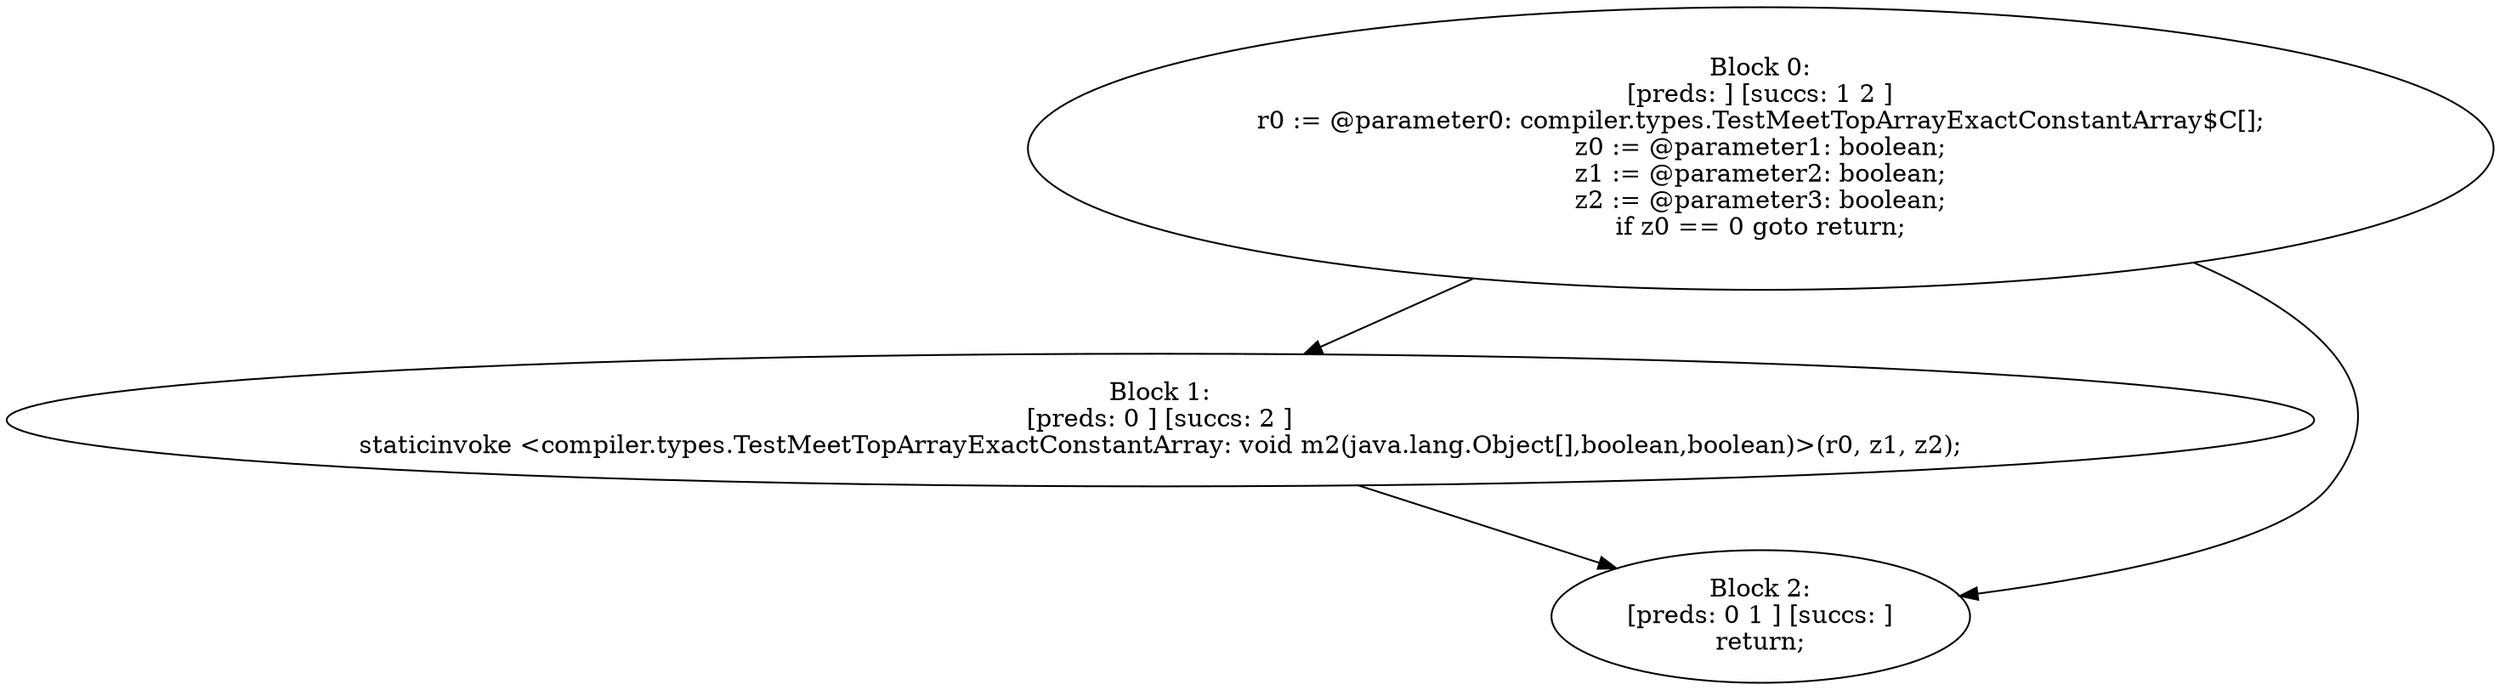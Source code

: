 digraph "unitGraph" {
    "Block 0:
[preds: ] [succs: 1 2 ]
r0 := @parameter0: compiler.types.TestMeetTopArrayExactConstantArray$C[];
z0 := @parameter1: boolean;
z1 := @parameter2: boolean;
z2 := @parameter3: boolean;
if z0 == 0 goto return;
"
    "Block 1:
[preds: 0 ] [succs: 2 ]
staticinvoke <compiler.types.TestMeetTopArrayExactConstantArray: void m2(java.lang.Object[],boolean,boolean)>(r0, z1, z2);
"
    "Block 2:
[preds: 0 1 ] [succs: ]
return;
"
    "Block 0:
[preds: ] [succs: 1 2 ]
r0 := @parameter0: compiler.types.TestMeetTopArrayExactConstantArray$C[];
z0 := @parameter1: boolean;
z1 := @parameter2: boolean;
z2 := @parameter3: boolean;
if z0 == 0 goto return;
"->"Block 1:
[preds: 0 ] [succs: 2 ]
staticinvoke <compiler.types.TestMeetTopArrayExactConstantArray: void m2(java.lang.Object[],boolean,boolean)>(r0, z1, z2);
";
    "Block 0:
[preds: ] [succs: 1 2 ]
r0 := @parameter0: compiler.types.TestMeetTopArrayExactConstantArray$C[];
z0 := @parameter1: boolean;
z1 := @parameter2: boolean;
z2 := @parameter3: boolean;
if z0 == 0 goto return;
"->"Block 2:
[preds: 0 1 ] [succs: ]
return;
";
    "Block 1:
[preds: 0 ] [succs: 2 ]
staticinvoke <compiler.types.TestMeetTopArrayExactConstantArray: void m2(java.lang.Object[],boolean,boolean)>(r0, z1, z2);
"->"Block 2:
[preds: 0 1 ] [succs: ]
return;
";
}
